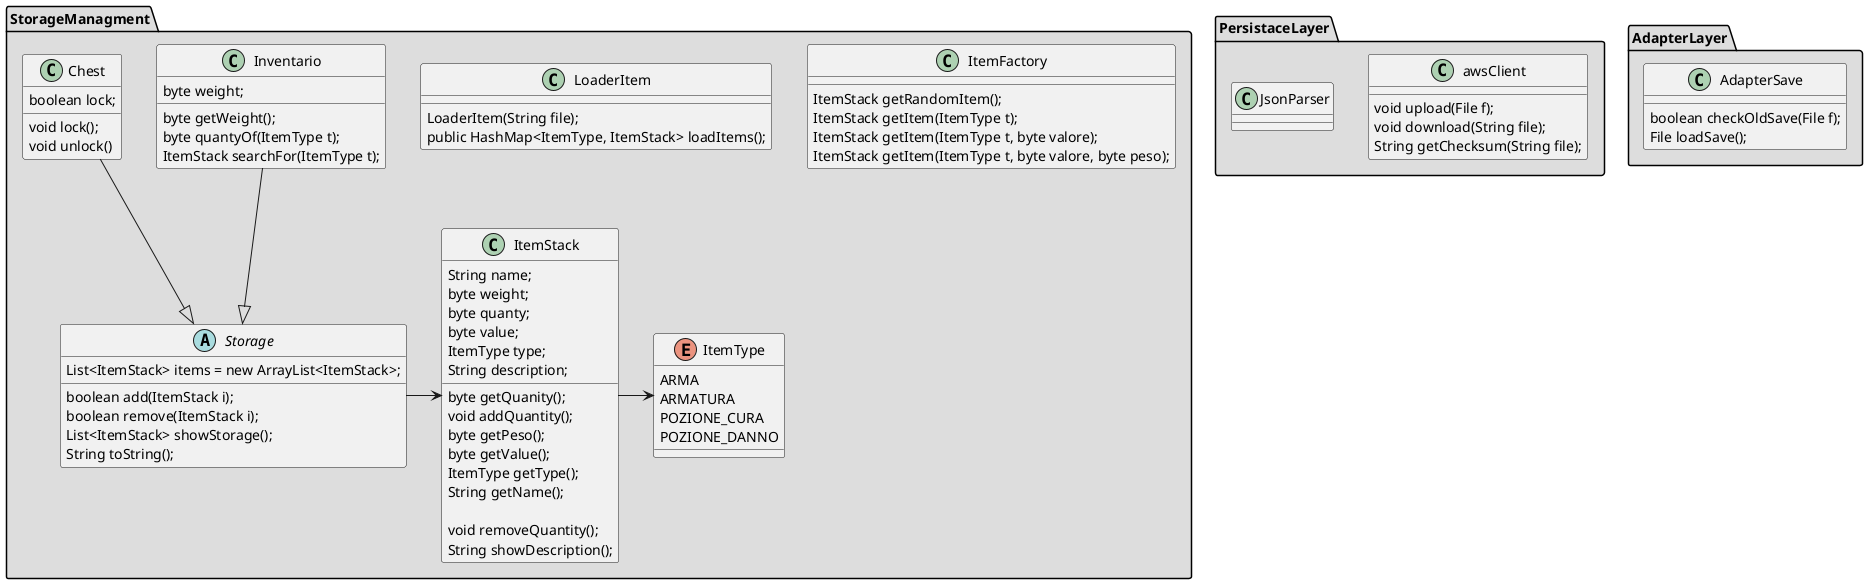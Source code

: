 @startuml
package "StorageManagment" #DDDDDD{  /'songole tipologie elementi'/
class ItemFactory
{
  ItemStack getRandomItem();
  ItemStack getItem(ItemType t);
  ItemStack getItem(ItemType t, byte valore);
  ItemStack getItem(ItemType t, byte valore, byte peso);
}

class LoaderItem{
  LoaderItem(String file);
  public HashMap<ItemType, ItemStack> loadItems();
}

class ItemStack {
  String name;
  byte weight;
  byte quanty;
  byte value;
  ItemType type;   
  String description;
   
  byte getQuanity();
  void addQuantity();
  byte getPeso();
  byte getValue();
  ItemType getType();
  String getName();

  void removeQuantity();
  String showDescription();
}

enum ItemType{
  ARMA
  ARMATURA
  POZIONE_CURA
  POZIONE_DANNO
}

/'gestione di infiniti item'/
abstract Storage{   
  List<ItemStack> items = new ArrayList<ItemStack>;

  boolean add(ItemStack i);
  boolean remove(ItemStack i);
  List<ItemStack> showStorage();
  String toString();
}

class Inventario{
  byte weight;

  byte getWeight();
  byte quantyOf(ItemType t);
  ItemStack searchFor(ItemType t);
}

class Chest{
  boolean lock;
  
  void lock();
  void unlock()

}

}
Storage -> ItemStack 
Inventario --|> Storage

Chest --|> Storage
ItemStack -> ItemType




package PersistaceLayer #DDDDDD{
  class awsClient{
    void upload(File f);
    void download(String file);
    String getChecksum(String file);
  }

  class JsonParser{
    
  }
  
}

package AdapterLayer #DDDDDD{
  class AdapterSave{
    boolean checkOldSave(File f);
    File loadSave(); /'file'/
  }
}
@enduml